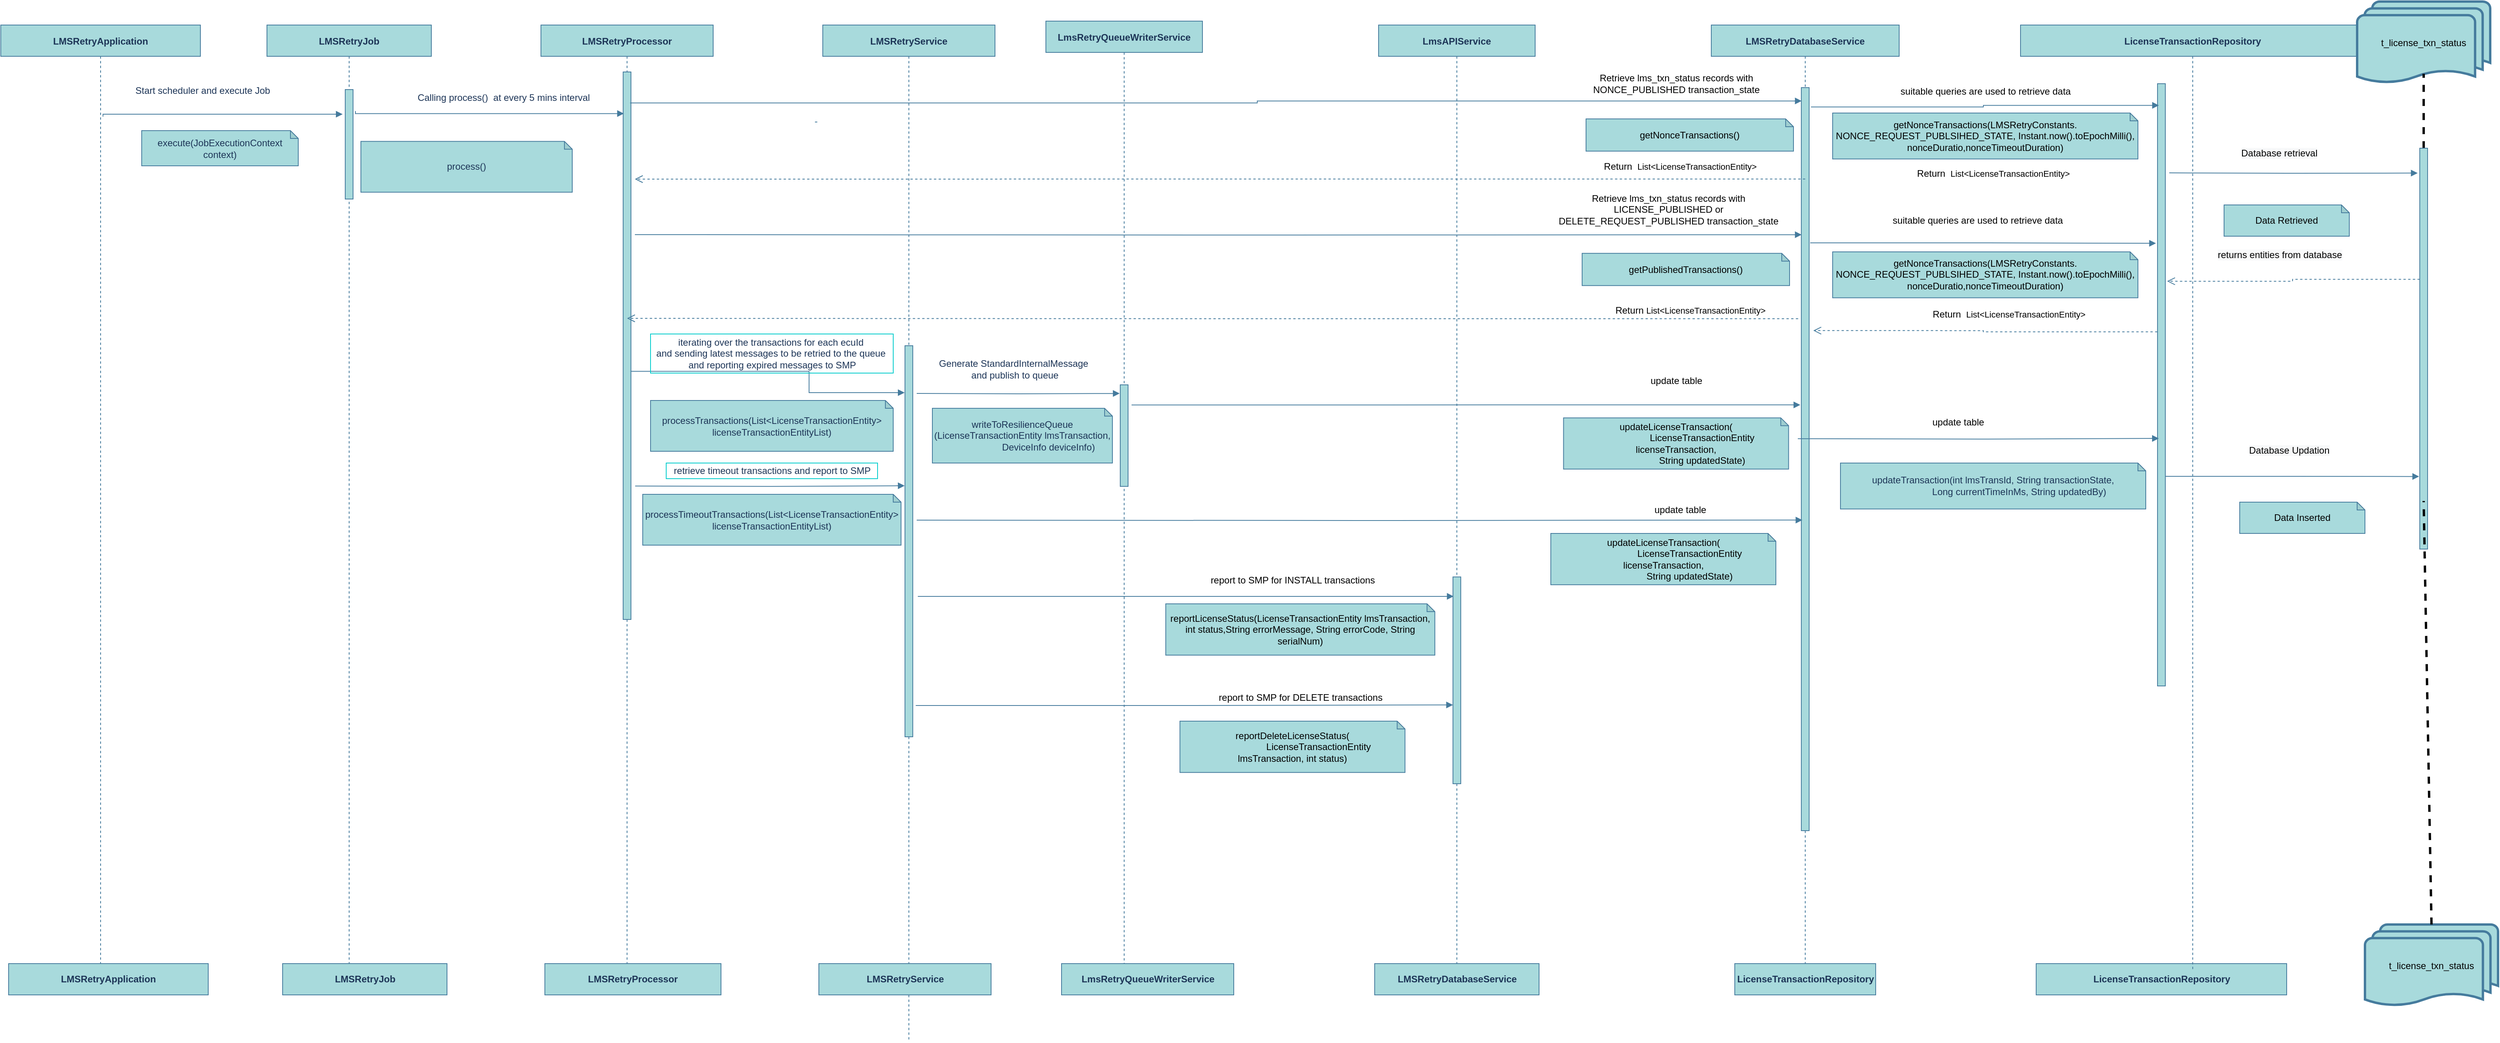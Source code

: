 <mxfile version="15.7.0" type="device"><diagram id="1M_vPokju5uMpe1U2zF1" name="Page-1"><mxGraphModel dx="2153" dy="632" grid="1" gridSize="10" guides="1" tooltips="1" connect="1" arrows="1" fold="1" page="1" pageScale="1" pageWidth="850" pageHeight="1100" math="0" shadow="0"><root><mxCell id="0"/><mxCell id="1" parent="0"/><mxCell id="WhY1U7__PNzyldKBNSao-1" value="LMSRetryProcessor" style="shape=umlLifeline;perimeter=lifelinePerimeter;container=1;collapsible=0;recursiveResize=0;shadow=0;strokeWidth=1;fontStyle=1;fillColor=#A8DADC;strokeColor=#457B9D;fontColor=#1D3557;" parent="1" vertex="1"><mxGeometry x="70" y="80" width="220" height="1200" as="geometry"/></mxCell><mxCell id="WhY1U7__PNzyldKBNSao-2" value="" style="points=[];perimeter=orthogonalPerimeter;shadow=0;strokeWidth=1;fillColor=#A8DADC;strokeColor=#457B9D;fontColor=#1D3557;" parent="WhY1U7__PNzyldKBNSao-1" vertex="1"><mxGeometry x="105" y="60" width="10" height="700" as="geometry"/></mxCell><mxCell id="WhY1U7__PNzyldKBNSao-3" value="LMSRetryDatabaseService" style="shape=umlLifeline;perimeter=lifelinePerimeter;container=1;collapsible=0;recursiveResize=0;shadow=0;strokeWidth=1;fontStyle=1;fillColor=#A8DADC;strokeColor=#457B9D;fontColor=#1D3557;" parent="1" vertex="1"><mxGeometry x="1565" y="80" width="240" height="1200" as="geometry"/></mxCell><mxCell id="WhY1U7__PNzyldKBNSao-4" value="" style="html=1;points=[];perimeter=orthogonalPerimeter;fillColor=#A8DADC;strokeColor=#457B9D;fontColor=#1D3557;" parent="WhY1U7__PNzyldKBNSao-3" vertex="1"><mxGeometry x="115" y="80" width="10" height="950" as="geometry"/></mxCell><mxCell id="WhY1U7__PNzyldKBNSao-29" value="&lt;div style=&quot;text-indent: 0px ; box-sizing: border-box&quot;&gt;&lt;div style=&quot;box-sizing: border-box&quot;&gt;&lt;div&gt;&lt;font color=&quot;#000000&quot;&gt;getNonceTransactions()&lt;/font&gt;&lt;br&gt;&lt;/div&gt;&lt;/div&gt;&lt;/div&gt;" style="shape=note;whiteSpace=wrap;html=1;backgroundOutline=1;darkOpacity=0.05;rotation=0;size=10;fillColor=#A8DADC;strokeColor=#457B9D;fontColor=#1D3557;" parent="WhY1U7__PNzyldKBNSao-3" vertex="1"><mxGeometry x="-160" y="120" width="265" height="41.25" as="geometry"/></mxCell><mxCell id="WhY1U7__PNzyldKBNSao-31" value="Retrieve lms_txn_status records with &lt;br&gt;NONCE_PUBLISHED transaction_state" style="text;html=1;align=center;verticalAlign=middle;resizable=0;points=[];autosize=1;strokeColor=none;" parent="WhY1U7__PNzyldKBNSao-3" vertex="1"><mxGeometry x="-160" y="60" width="230" height="30" as="geometry"/></mxCell><mxCell id="iVdw2GVM33lz1ex8oPSm-13" value="Return&amp;nbsp;&lt;span style=&quot;font-size: 11px&quot;&gt;List&amp;lt;LicenseTransactionEntity&amp;gt;&lt;/span&gt;" style="text;html=1;align=center;verticalAlign=middle;resizable=0;points=[];autosize=1;strokeColor=none;" vertex="1" parent="WhY1U7__PNzyldKBNSao-3"><mxGeometry x="-132.5" y="355" width="210" height="20" as="geometry"/></mxCell><mxCell id="WhY1U7__PNzyldKBNSao-57" value="&lt;div style=&quot;text-indent: 0px ; box-sizing: border-box&quot;&gt;&lt;div style=&quot;box-sizing: border-box&quot;&gt;&lt;div&gt;&lt;div&gt;&lt;font color=&quot;#000000&quot;&gt;updateLicenseTransaction(&lt;/font&gt;&lt;/div&gt;&lt;div&gt;&lt;font color=&quot;#000000&quot;&gt;&amp;nbsp; &amp;nbsp; &amp;nbsp; &amp;nbsp; &amp;nbsp; &amp;nbsp; &amp;nbsp; &amp;nbsp; &amp;nbsp; &amp;nbsp; LicenseTransactionEntity licenseTransaction,&lt;/font&gt;&lt;/div&gt;&lt;div&gt;&lt;font color=&quot;#000000&quot;&gt;&amp;nbsp; &amp;nbsp; &amp;nbsp; &amp;nbsp; &amp;nbsp; &amp;nbsp; &amp;nbsp; &amp;nbsp; &amp;nbsp; &amp;nbsp; String updatedState)&lt;/font&gt;&lt;/div&gt;&lt;/div&gt;&lt;/div&gt;&lt;/div&gt;" style="shape=note;whiteSpace=wrap;html=1;backgroundOutline=1;darkOpacity=0.05;rotation=0;size=10;fillColor=#A8DADC;strokeColor=#457B9D;fontColor=#1D3557;" parent="WhY1U7__PNzyldKBNSao-3" vertex="1"><mxGeometry x="-188.75" y="502.19" width="287.5" height="65.62" as="geometry"/></mxCell><mxCell id="WhY1U7__PNzyldKBNSao-5" value="LMSRetryService" style="shape=umlLifeline;perimeter=lifelinePerimeter;container=1;collapsible=0;recursiveResize=0;shadow=0;strokeWidth=1;fontStyle=1;size=40;fillColor=#A8DADC;strokeColor=#457B9D;fontColor=#1D3557;" parent="1" vertex="1"><mxGeometry x="430" y="80" width="220" height="1300" as="geometry"/></mxCell><mxCell id="WhY1U7__PNzyldKBNSao-6" value="" style="points=[];perimeter=orthogonalPerimeter;shadow=0;strokeWidth=1;fillColor=#A8DADC;strokeColor=#457B9D;fontColor=#1D3557;" parent="WhY1U7__PNzyldKBNSao-5" vertex="1"><mxGeometry x="105" y="410" width="10" height="500" as="geometry"/></mxCell><mxCell id="iVdw2GVM33lz1ex8oPSm-19" value="&lt;div style=&quot;box-sizing: border-box&quot;&gt;&lt;div style=&quot;box-sizing: border-box&quot;&gt;processTimeoutTransactions(&lt;span&gt;List&amp;lt;LicenseTransactionEntity&amp;gt; licenseTransactionEntityList)&lt;/span&gt;&lt;/div&gt;&lt;/div&gt;" style="shape=note;whiteSpace=wrap;html=1;backgroundOutline=1;darkOpacity=0.05;rotation=0;size=10;fillColor=#A8DADC;strokeColor=#457B9D;fontColor=#1D3557;" vertex="1" parent="WhY1U7__PNzyldKBNSao-5"><mxGeometry x="-230" y="600" width="330" height="65" as="geometry"/></mxCell><mxCell id="WhY1U7__PNzyldKBNSao-15" value="&lt;b&gt;LMSRetryService&lt;/b&gt;" style="html=1;rounded=0;sketch=0;fillColor=#A8DADC;strokeColor=#457B9D;fontColor=#1D3557;" parent="WhY1U7__PNzyldKBNSao-5" vertex="1"><mxGeometry x="-5" y="1200" width="220" height="40" as="geometry"/></mxCell><mxCell id="WhY1U7__PNzyldKBNSao-8" value="&lt;b&gt;LMSRetryJob&lt;/b&gt;" style="html=1;rounded=0;sketch=0;fillColor=#A8DADC;strokeColor=#457B9D;fontColor=#1D3557;" parent="1" vertex="1"><mxGeometry x="-260" y="1280" width="210" height="40" as="geometry"/></mxCell><mxCell id="WhY1U7__PNzyldKBNSao-9" value="LMSRetryApplication" style="shape=umlLifeline;perimeter=lifelinePerimeter;container=1;collapsible=0;recursiveResize=0;shadow=0;strokeWidth=1;fontStyle=1;fillColor=#A8DADC;strokeColor=#457B9D;fontColor=#1D3557;" parent="1" vertex="1"><mxGeometry x="-620" y="80" width="255" height="1220" as="geometry"/></mxCell><mxCell id="WhY1U7__PNzyldKBNSao-10" value="LMSRetryJob" style="shape=umlLifeline;perimeter=lifelinePerimeter;container=1;collapsible=0;recursiveResize=0;shadow=0;strokeWidth=1;fontStyle=1;fillColor=#A8DADC;strokeColor=#457B9D;fontColor=#1D3557;" parent="1" vertex="1"><mxGeometry x="-280" y="80" width="210" height="1200" as="geometry"/></mxCell><mxCell id="WhY1U7__PNzyldKBNSao-11" value="" style="points=[];perimeter=orthogonalPerimeter;shadow=0;strokeWidth=1;fillColor=#A8DADC;strokeColor=#457B9D;fontColor=#1D3557;" parent="WhY1U7__PNzyldKBNSao-10" vertex="1"><mxGeometry x="100" y="82.5" width="10" height="140" as="geometry"/></mxCell><mxCell id="WhY1U7__PNzyldKBNSao-13" value="&lt;b&gt;LMSRetryProcessor&lt;/b&gt;" style="rounded=0;whiteSpace=wrap;html=1;sketch=0;fillColor=#A8DADC;strokeColor=#457B9D;fontColor=#1D3557;" parent="1" vertex="1"><mxGeometry x="75" y="1280" width="225" height="40" as="geometry"/></mxCell><mxCell id="WhY1U7__PNzyldKBNSao-16" value="&lt;div style=&quot;box-sizing: border-box&quot;&gt;execute(JobExecutionContext context)&lt;br&gt;&lt;/div&gt;&lt;div style=&quot;text-transform: none ; text-indent: 0px ; letter-spacing: normal ; font-family: &amp;#34;segoe ui&amp;#34; , , &amp;#34;apple color emoji&amp;#34; , &amp;#34;segoe ui emoji&amp;#34; , sans-serif ; font-style: normal ; font-weight: 400 ; word-spacing: 0px ; box-sizing: border-box&quot;&gt;&lt;/div&gt;" style="shape=note;whiteSpace=wrap;html=1;backgroundOutline=1;darkOpacity=0.05;rotation=0;size=10;fillColor=#A8DADC;strokeColor=#457B9D;fontColor=#1D3557;" parent="1" vertex="1"><mxGeometry x="-440" y="215" width="200" height="45" as="geometry"/></mxCell><mxCell id="WhY1U7__PNzyldKBNSao-17" value="&lt;div style=&quot;box-sizing: border-box&quot;&gt;process()&lt;br&gt;&lt;/div&gt;&lt;div style=&quot;text-transform: none ; text-indent: 0px ; letter-spacing: normal ; font-family: &amp;#34;segoe ui&amp;#34; , , &amp;#34;apple color emoji&amp;#34; , &amp;#34;segoe ui emoji&amp;#34; , sans-serif ; font-style: normal ; font-weight: 400 ; word-spacing: 0px ; box-sizing: border-box&quot;&gt;&lt;/div&gt;" style="shape=note;whiteSpace=wrap;html=1;backgroundOutline=1;darkOpacity=0.05;rotation=0;size=10;fillColor=#A8DADC;strokeColor=#457B9D;fontColor=#1D3557;" parent="1" vertex="1"><mxGeometry x="-160" y="228.75" width="270" height="65" as="geometry"/></mxCell><mxCell id="WhY1U7__PNzyldKBNSao-18" value="&lt;div style=&quot;text-transform: none ; text-indent: 0px ; letter-spacing: normal ; font-style: normal ; word-spacing: 0px ; box-sizing: border-box&quot;&gt;&lt;br&gt;&lt;/div&gt;" style="text;html=1;align=center;verticalAlign=middle;resizable=0;points=[];autosize=1;strokeColor=none;fontColor=#1D3557;" parent="1" vertex="1"><mxGeometry x="15" y="205" width="20" height="20" as="geometry"/></mxCell><mxCell id="WhY1U7__PNzyldKBNSao-19" value="&lt;div style=&quot;text-transform: none ; text-indent: 0px ; letter-spacing: normal ; font-style: normal ; font-weight: 400 ; word-spacing: 0px ; box-sizing: border-box&quot;&gt;&lt;/div&gt;" style="text;html=1;align=center;verticalAlign=middle;resizable=0;points=[];autosize=1;strokeColor=none;fontColor=#1D3557;" parent="1" vertex="1"><mxGeometry x="75" y="205" width="20" height="10" as="geometry"/></mxCell><mxCell id="WhY1U7__PNzyldKBNSao-20" value="" style="html=1;verticalAlign=bottom;endArrow=block;rounded=0;edgeStyle=orthogonalEdgeStyle;strokeColor=#457B9D;fontColor=#1D3557;labelBackgroundColor=#F1FAEE;entryX=0.1;entryY=0.076;entryDx=0;entryDy=0;entryPerimeter=0;" parent="1" target="WhY1U7__PNzyldKBNSao-2" edge="1"><mxGeometry x="-1" y="-14" width="80" relative="1" as="geometry"><mxPoint x="-167" y="190" as="sourcePoint"/><mxPoint x="180" y="190" as="targetPoint"/><Array as="points"><mxPoint x="-167" y="193"/></Array><mxPoint x="-10" y="-4" as="offset"/></mxGeometry></mxCell><mxCell id="WhY1U7__PNzyldKBNSao-21" value="&lt;font style=&quot;font-size: 12px&quot;&gt;Calling process()&amp;nbsp; at every 5 mins interval&lt;/font&gt;" style="edgeLabel;html=1;align=center;verticalAlign=middle;resizable=0;points=[];fontColor=#1D3557;labelBackgroundColor=none;" parent="WhY1U7__PNzyldKBNSao-20" vertex="1" connectable="0"><mxGeometry x="0.269" y="3" relative="1" as="geometry"><mxPoint x="-28" y="-17" as="offset"/></mxGeometry></mxCell><mxCell id="WhY1U7__PNzyldKBNSao-24" value="&lt;div style=&quot;text-align: center&quot;&gt;&lt;font color=&quot;#1d3557&quot; face=&quot;helvetica&quot; style=&quot;font-size: 12px&quot;&gt;Start scheduler and execute Job&lt;/font&gt;&lt;/div&gt;" style="text;whiteSpace=wrap;html=1;" parent="1" vertex="1"><mxGeometry x="-450" y="150" width="190" height="30" as="geometry"/></mxCell><mxCell id="WhY1U7__PNzyldKBNSao-28" value="" style="html=1;verticalAlign=bottom;endArrow=none;rounded=0;edgeStyle=orthogonalEdgeStyle;strokeColor=#457B9D;fontColor=#1D3557;labelBackgroundColor=#F1FAEE;" parent="1" edge="1"><mxGeometry x="0.306" y="25" width="80" relative="1" as="geometry"><mxPoint x="423" y="204" as="sourcePoint"/><mxPoint x="420" y="204" as="targetPoint"/><Array as="points"/><mxPoint as="offset"/></mxGeometry></mxCell><mxCell id="WhY1U7__PNzyldKBNSao-30" value="" style="html=1;verticalAlign=bottom;endArrow=open;dashed=1;endSize=8;rounded=0;edgeStyle=orthogonalEdgeStyle;strokeColor=#457B9D;fontColor=#1D3557;labelBackgroundColor=#F1FAEE;exitX=0.5;exitY=0.123;exitDx=0;exitDy=0;exitPerimeter=0;" parent="1" edge="1" source="WhY1U7__PNzyldKBNSao-4"><mxGeometry x="0.058" relative="1" as="geometry"><mxPoint x="1212" y="273" as="sourcePoint"/><mxPoint x="190" y="277" as="targetPoint"/><Array as="points"/><mxPoint as="offset"/></mxGeometry></mxCell><mxCell id="WhY1U7__PNzyldKBNSao-32" value="&lt;span style=&quot;font-weight: 700&quot;&gt;LmsRetryQueueWriterService&lt;/span&gt;" style="html=1;rounded=0;sketch=0;fillColor=#A8DADC;strokeColor=#457B9D;fontColor=#1D3557;" parent="1" vertex="1"><mxGeometry x="735" y="1280" width="220" height="40" as="geometry"/></mxCell><mxCell id="WhY1U7__PNzyldKBNSao-33" value="&lt;div style=&quot;text-transform: none ; text-indent: 0px ; letter-spacing: normal ; font-style: normal ; font-weight: 400 ; word-spacing: 0px ; box-sizing: border-box ; font-size: 11px&quot;&gt;&lt;div style=&quot;box-sizing: border-box&quot;&gt;&lt;br&gt;&lt;/div&gt;&lt;/div&gt;" style="text;html=1;align=center;verticalAlign=middle;resizable=0;points=[];autosize=1;strokeColor=none;fontColor=#1D3557;" parent="1" vertex="1"><mxGeometry x="715" y="1125" width="20" height="20" as="geometry"/></mxCell><mxCell id="WhY1U7__PNzyldKBNSao-34" value="&lt;span style=&quot;font-weight: 700&quot;&gt;LMSRetryDatabaseService&lt;/span&gt;" style="html=1;rounded=0;sketch=0;fillColor=#A8DADC;strokeColor=#457B9D;fontColor=#1D3557;" parent="1" vertex="1"><mxGeometry x="1135" y="1280" width="210" height="40" as="geometry"/></mxCell><mxCell id="WhY1U7__PNzyldKBNSao-35" value="&lt;b&gt;LicenseTransactionRepository&lt;/b&gt;" style="html=1;rounded=0;sketch=0;fillColor=#A8DADC;strokeColor=#457B9D;fontColor=#1D3557;" parent="1" vertex="1"><mxGeometry x="1980" y="1280" width="320" height="40" as="geometry"/></mxCell><mxCell id="WhY1U7__PNzyldKBNSao-40" value="suitable queries are used to retrieve data" style="text;html=1;align=center;verticalAlign=middle;resizable=0;points=[];autosize=1;strokeColor=none;" parent="1" vertex="1"><mxGeometry x="1800" y="155" width="230" height="20" as="geometry"/></mxCell><mxCell id="WhY1U7__PNzyldKBNSao-45" value="LicenseTransactionRepository" style="shape=umlLifeline;perimeter=lifelinePerimeter;container=1;collapsible=0;recursiveResize=0;shadow=0;strokeWidth=1;fontStyle=1;fillColor=#A8DADC;strokeColor=#457B9D;fontColor=#1D3557;" parent="1" vertex="1"><mxGeometry x="1960" y="80" width="440" height="1210" as="geometry"/></mxCell><mxCell id="WhY1U7__PNzyldKBNSao-46" value="" style="html=1;points=[];perimeter=orthogonalPerimeter;fillColor=#A8DADC;strokeColor=#457B9D;fontColor=#1D3557;" parent="WhY1U7__PNzyldKBNSao-45" vertex="1"><mxGeometry x="175" y="75" width="10" height="770" as="geometry"/></mxCell><mxCell id="iVdw2GVM33lz1ex8oPSm-52" value="&lt;div style=&quot;text-indent: 0px ; box-sizing: border-box&quot;&gt;&lt;div style=&quot;box-sizing: border-box&quot;&gt;&lt;div&gt;&lt;font color=&quot;#000000&quot;&gt;getNonceTransactions(&lt;/font&gt;&lt;span style=&quot;color: rgb(0 , 0 , 0)&quot;&gt;LMSRetryConstants.&lt;/span&gt;&lt;/div&gt;&lt;div&gt;&lt;span style=&quot;color: rgb(0 , 0 , 0)&quot;&gt;NONCE_REQUEST_PUBLSIHED_STATE,&lt;/span&gt;&lt;span style=&quot;color: rgb(0 , 0 , 0)&quot;&gt;&amp;nbsp;Instant.now().toEpochMilli(),&lt;/span&gt;&lt;/div&gt;&lt;div&gt;&lt;span style=&quot;color: rgb(0 , 0 , 0)&quot;&gt;nonceDuratio,&lt;/span&gt;&lt;span style=&quot;color: rgb(0 , 0 , 0)&quot;&gt;nonceTimeoutDuration)&lt;/span&gt;&lt;/div&gt;&lt;/div&gt;&lt;/div&gt;" style="shape=note;whiteSpace=wrap;html=1;backgroundOutline=1;darkOpacity=0.05;rotation=0;size=10;fillColor=#A8DADC;strokeColor=#457B9D;fontColor=#1D3557;" vertex="1" parent="WhY1U7__PNzyldKBNSao-45"><mxGeometry x="-240" y="290" width="390" height="58.75" as="geometry"/></mxCell><mxCell id="iVdw2GVM33lz1ex8oPSm-60" value="" style="html=1;verticalAlign=bottom;endArrow=block;rounded=0;edgeStyle=orthogonalEdgeStyle;strokeColor=#457B9D;fontColor=#1D3557;labelBackgroundColor=#F1FAEE;startArrow=none;entryX=0.167;entryY=0.589;entryDx=0;entryDy=0;entryPerimeter=0;exitX=1.233;exitY=0.026;exitDx=0;exitDy=0;exitPerimeter=0;" edge="1" parent="WhY1U7__PNzyldKBNSao-45" target="WhY1U7__PNzyldKBNSao-46"><mxGeometry x="0.306" y="25" width="80" relative="1" as="geometry"><mxPoint x="-284.47" y="528.91" as="sourcePoint"/><mxPoint x="164.87" y="525" as="targetPoint"/><Array as="points"/><mxPoint as="offset"/></mxGeometry></mxCell><mxCell id="WhY1U7__PNzyldKBNSao-81" value="&lt;span style=&quot;color: rgb(0 , 0 , 0) ; font-family: &amp;#34;helvetica&amp;#34; ; font-size: 12px ; font-style: normal ; font-weight: 400 ; letter-spacing: normal ; text-align: center ; text-indent: 0px ; text-transform: none ; word-spacing: 0px ; background-color: rgb(248 , 249 , 250) ; display: inline ; float: none&quot;&gt;Database Updation&lt;/span&gt;" style="text;whiteSpace=wrap;html=1;" parent="WhY1U7__PNzyldKBNSao-45" vertex="1"><mxGeometry x="290" y="530" width="120" height="30" as="geometry"/></mxCell><mxCell id="iVdw2GVM33lz1ex8oPSm-43" value="&lt;span style=&quot;color: rgb(0, 0, 0); font-family: helvetica; font-size: 12px; font-style: normal; font-weight: 400; letter-spacing: normal; text-align: center; text-indent: 0px; text-transform: none; word-spacing: 0px; background-color: rgb(248, 249, 250); display: inline; float: none;&quot;&gt;returns entities from database&lt;/span&gt;" style="text;whiteSpace=wrap;html=1;" vertex="1" parent="WhY1U7__PNzyldKBNSao-45"><mxGeometry x="250" y="280" width="180" height="30" as="geometry"/></mxCell><mxCell id="WhY1U7__PNzyldKBNSao-72" value="&lt;div style=&quot;text-indent: 0px ; box-sizing: border-box&quot;&gt;&lt;div style=&quot;box-sizing: border-box&quot;&gt;&lt;div style=&quot;color: rgb(0 , 0 , 0)&quot;&gt;Data Retrieved&lt;/div&gt;&lt;/div&gt;&lt;/div&gt;" style="shape=note;whiteSpace=wrap;html=1;backgroundOutline=1;darkOpacity=0.05;rotation=0;size=10;fillColor=#A8DADC;strokeColor=#457B9D;fontColor=#1D3557;" parent="WhY1U7__PNzyldKBNSao-45" vertex="1"><mxGeometry x="260" y="230" width="160" height="40" as="geometry"/></mxCell><mxCell id="WhY1U7__PNzyldKBNSao-79" value="&lt;span style=&quot;color: rgb(0, 0, 0); font-family: helvetica; font-size: 12px; font-style: normal; font-weight: 400; letter-spacing: normal; text-align: center; text-indent: 0px; text-transform: none; word-spacing: 0px; background-color: rgb(248, 249, 250); display: inline; float: none;&quot;&gt;Database retrieval&lt;/span&gt;" style="text;whiteSpace=wrap;html=1;" parent="WhY1U7__PNzyldKBNSao-45" vertex="1"><mxGeometry x="280" y="150" width="120" height="30" as="geometry"/></mxCell><mxCell id="WhY1U7__PNzyldKBNSao-73" value="&lt;div style=&quot;text-indent: 0px ; box-sizing: border-box&quot;&gt;&lt;div style=&quot;box-sizing: border-box&quot;&gt;&lt;div style=&quot;color: rgb(0 , 0 , 0)&quot;&gt;Data Inserted&lt;/div&gt;&lt;/div&gt;&lt;/div&gt;" style="shape=note;whiteSpace=wrap;html=1;backgroundOutline=1;darkOpacity=0.05;rotation=0;size=10;fillColor=#A8DADC;strokeColor=#457B9D;fontColor=#1D3557;" parent="WhY1U7__PNzyldKBNSao-45" vertex="1"><mxGeometry x="280" y="610" width="160" height="40" as="geometry"/></mxCell><mxCell id="WhY1U7__PNzyldKBNSao-50" value="" style="html=1;verticalAlign=bottom;endArrow=block;rounded=0;edgeStyle=orthogonalEdgeStyle;strokeColor=#457B9D;fontColor=#1D3557;labelBackgroundColor=#F1FAEE;startArrow=none;entryX=0.044;entryY=0.018;entryDx=0;entryDy=0;entryPerimeter=0;exitX=0.518;exitY=0.083;exitDx=0;exitDy=0;exitPerimeter=0;" parent="1" source="WhY1U7__PNzyldKBNSao-1" target="WhY1U7__PNzyldKBNSao-4" edge="1"><mxGeometry x="0.306" y="25" width="80" relative="1" as="geometry"><mxPoint x="190" y="170" as="sourcePoint"/><mxPoint x="1120" y="214" as="targetPoint"/><Array as="points"/><mxPoint as="offset"/></mxGeometry></mxCell><mxCell id="WhY1U7__PNzyldKBNSao-52" value="&lt;div style=&quot;text-indent: 0px ; box-sizing: border-box&quot;&gt;&lt;div style=&quot;box-sizing: border-box&quot;&gt;&lt;div&gt;&lt;font color=&quot;#000000&quot;&gt;getNonceTransactions(&lt;/font&gt;&lt;span style=&quot;color: rgb(0 , 0 , 0)&quot;&gt;LMSRetryConstants.&lt;/span&gt;&lt;/div&gt;&lt;div&gt;&lt;span style=&quot;color: rgb(0 , 0 , 0)&quot;&gt;NONCE_REQUEST_PUBLSIHED_STATE,&lt;/span&gt;&lt;span style=&quot;color: rgb(0 , 0 , 0)&quot;&gt;&amp;nbsp;Instant.now().toEpochMilli(),&lt;/span&gt;&lt;/div&gt;&lt;div&gt;&lt;span style=&quot;color: rgb(0 , 0 , 0)&quot;&gt;nonceDuratio,&lt;/span&gt;&lt;span style=&quot;color: rgb(0 , 0 , 0)&quot;&gt;nonceTimeoutDuration)&lt;/span&gt;&lt;/div&gt;&lt;/div&gt;&lt;/div&gt;" style="shape=note;whiteSpace=wrap;html=1;backgroundOutline=1;darkOpacity=0.05;rotation=0;size=10;fillColor=#A8DADC;strokeColor=#457B9D;fontColor=#1D3557;" parent="1" vertex="1"><mxGeometry x="1720" y="192.5" width="390" height="58.75" as="geometry"/></mxCell><mxCell id="WhY1U7__PNzyldKBNSao-53" value="Return&amp;nbsp;&amp;nbsp;&lt;span style=&quot;font-size: 11px&quot;&gt;List&amp;lt;&lt;/span&gt;&lt;span style=&quot;font-size: 11px&quot;&gt;LicenseTransactionEntity&lt;/span&gt;&lt;span style=&quot;font-size: 11px&quot;&gt;&amp;gt;&lt;/span&gt;" style="text;html=1;align=center;verticalAlign=middle;resizable=0;points=[];autosize=1;strokeColor=none;" parent="1" vertex="1"><mxGeometry x="1420" y="251.25" width="210" height="20" as="geometry"/></mxCell><mxCell id="WhY1U7__PNzyldKBNSao-56" value="" style="html=1;verticalAlign=bottom;endArrow=block;rounded=0;edgeStyle=orthogonalEdgeStyle;strokeColor=#457B9D;fontColor=#1D3557;labelBackgroundColor=#F1FAEE;startArrow=none;exitX=1.443;exitY=0.198;exitDx=0;exitDy=0;exitPerimeter=0;entryX=-0.133;entryY=0.427;entryDx=0;entryDy=0;entryPerimeter=0;" parent="1" source="WhY1U7__PNzyldKBNSao-26" target="WhY1U7__PNzyldKBNSao-4" edge="1"><mxGeometry x="0.306" y="25" width="80" relative="1" as="geometry"><mxPoint x="875" y="353.41" as="sourcePoint"/><mxPoint x="1210" y="450" as="targetPoint"/><Array as="points"/><mxPoint as="offset"/></mxGeometry></mxCell><mxCell id="WhY1U7__PNzyldKBNSao-66" value="t_license_txn_status" style="strokeWidth=3;html=1;shape=mxgraph.flowchart.multi-document;whiteSpace=wrap;fillColor=#A8DADC;strokeColor=#457B9D;" parent="1" vertex="1"><mxGeometry x="2390" y="50" width="170" height="105" as="geometry"/></mxCell><mxCell id="WhY1U7__PNzyldKBNSao-68" value="" style="endArrow=none;dashed=1;html=1;strokeWidth=3;entryX=0.5;entryY=0.88;entryDx=0;entryDy=0;entryPerimeter=0;exitX=0.5;exitY=0;exitDx=0;exitDy=0;exitPerimeter=0;startArrow=none;" parent="1" source="WhY1U7__PNzyldKBNSao-74" target="WhY1U7__PNzyldKBNSao-66" edge="1"><mxGeometry width="50" height="50" relative="1" as="geometry"><mxPoint x="2187.5" y="707.6" as="sourcePoint"/><mxPoint x="2182.5" y="150.0" as="targetPoint"/></mxGeometry></mxCell><mxCell id="WhY1U7__PNzyldKBNSao-71" value="t_license_txn_status" style="strokeWidth=3;html=1;shape=mxgraph.flowchart.multi-document;whiteSpace=wrap;fillColor=#A8DADC;strokeColor=#457B9D;" parent="1" vertex="1"><mxGeometry x="2400" y="1230" width="170" height="105" as="geometry"/></mxCell><mxCell id="WhY1U7__PNzyldKBNSao-74" value="" style="html=1;points=[];perimeter=orthogonalPerimeter;fillColor=#A8DADC;strokeColor=#457B9D;fontColor=#1D3557;" parent="1" vertex="1"><mxGeometry x="2470" y="237.5" width="10" height="512.5" as="geometry"/></mxCell><mxCell id="WhY1U7__PNzyldKBNSao-75" value="" style="endArrow=none;dashed=1;html=1;strokeWidth=3;entryX=0.5;entryY=0.88;entryDx=0;entryDy=0;entryPerimeter=0;exitX=0.5;exitY=0;exitDx=0;exitDy=0;exitPerimeter=0;" parent="1" source="WhY1U7__PNzyldKBNSao-71" target="WhY1U7__PNzyldKBNSao-74" edge="1"><mxGeometry width="50" height="50" relative="1" as="geometry"><mxPoint x="2215" y="1167.5" as="sourcePoint"/><mxPoint x="2195" y="122.4" as="targetPoint"/></mxGeometry></mxCell><mxCell id="WhY1U7__PNzyldKBNSao-76" value="" style="html=1;verticalAlign=bottom;endArrow=block;rounded=0;edgeStyle=orthogonalEdgeStyle;strokeColor=#457B9D;fontColor=#1D3557;labelBackgroundColor=#F1FAEE;startArrow=none;entryX=-0.271;entryY=0.062;entryDx=0;entryDy=0;entryPerimeter=0;" parent="1" target="WhY1U7__PNzyldKBNSao-74" edge="1"><mxGeometry x="0.306" y="25" width="80" relative="1" as="geometry"><mxPoint x="2150" y="269" as="sourcePoint"/><mxPoint x="1880" y="380" as="targetPoint"/><Array as="points"/><mxPoint as="offset"/></mxGeometry></mxCell><mxCell id="WhY1U7__PNzyldKBNSao-12" value="&lt;b&gt;LMSRetryApplication&lt;/b&gt;" style="rounded=0;whiteSpace=wrap;html=1;fillColor=#A8DADC;strokeColor=#457B9D;fontColor=#1D3557;" parent="1" vertex="1"><mxGeometry x="-610" y="1280" width="255" height="40" as="geometry"/></mxCell><mxCell id="WhY1U7__PNzyldKBNSao-86" value="" style="html=1;verticalAlign=bottom;endArrow=block;rounded=0;edgeStyle=orthogonalEdgeStyle;strokeColor=#457B9D;fontColor=#1D3557;labelBackgroundColor=#F1FAEE;entryX=-0.333;entryY=0.225;entryDx=0;entryDy=0;entryPerimeter=0;exitX=0.512;exitY=0.096;exitDx=0;exitDy=0;exitPerimeter=0;" parent="1" source="WhY1U7__PNzyldKBNSao-9" target="WhY1U7__PNzyldKBNSao-11" edge="1"><mxGeometry x="-1" y="-14" width="80" relative="1" as="geometry"><mxPoint x="-470" y="194" as="sourcePoint"/><mxPoint x="-200.5" y="190.0" as="targetPoint"/><Array as="points"><mxPoint x="-489" y="194"/></Array><mxPoint x="-10" y="-4" as="offset"/></mxGeometry></mxCell><mxCell id="WhY1U7__PNzyldKBNSao-89" value="" style="html=1;verticalAlign=bottom;endArrow=block;rounded=0;edgeStyle=orthogonalEdgeStyle;strokeColor=#457B9D;fontColor=#1D3557;labelBackgroundColor=#F1FAEE;exitX=0.52;exitY=0.369;exitDx=0;exitDy=0;exitPerimeter=0;entryX=-0.044;entryY=0.12;entryDx=0;entryDy=0;entryPerimeter=0;" parent="1" edge="1" target="WhY1U7__PNzyldKBNSao-6" source="WhY1U7__PNzyldKBNSao-1"><mxGeometry x="-1" y="-14" width="80" relative="1" as="geometry"><mxPoint x="180" y="547" as="sourcePoint"/><mxPoint x="530" y="547" as="targetPoint"/><Array as="points"/><mxPoint x="-10" y="-4" as="offset"/></mxGeometry></mxCell><mxCell id="iVdw2GVM33lz1ex8oPSm-2" value="" style="html=1;verticalAlign=bottom;endArrow=block;rounded=0;edgeStyle=orthogonalEdgeStyle;strokeColor=#457B9D;fontColor=#1D3557;labelBackgroundColor=#F1FAEE;startArrow=none;entryX=0.181;entryY=0.036;entryDx=0;entryDy=0;entryPerimeter=0;exitX=1.233;exitY=0.026;exitDx=0;exitDy=0;exitPerimeter=0;" edge="1" parent="1" source="WhY1U7__PNzyldKBNSao-4" target="WhY1U7__PNzyldKBNSao-46"><mxGeometry x="0.306" y="25" width="80" relative="1" as="geometry"><mxPoint x="1680" y="200" as="sourcePoint"/><mxPoint x="1760" y="205" as="targetPoint"/><Array as="points"/><mxPoint as="offset"/></mxGeometry></mxCell><mxCell id="WhY1U7__PNzyldKBNSao-14" value="&lt;div style=&quot;box-sizing: border-box&quot;&gt;&lt;div style=&quot;box-sizing: border-box&quot;&gt;processTransactions(&lt;span&gt;List&amp;lt;LicenseTransactionEntity&amp;gt; licenseTransactionEntityList)&lt;/span&gt;&lt;/div&gt;&lt;/div&gt;" style="shape=note;whiteSpace=wrap;html=1;backgroundOutline=1;darkOpacity=0.05;rotation=0;size=10;fillColor=#A8DADC;strokeColor=#457B9D;fontColor=#1D3557;" parent="1" vertex="1"><mxGeometry x="210" y="560" width="310" height="65" as="geometry"/></mxCell><mxCell id="iVdw2GVM33lz1ex8oPSm-9" value="" style="html=1;verticalAlign=bottom;endArrow=block;rounded=0;edgeStyle=orthogonalEdgeStyle;strokeColor=#457B9D;fontColor=#1D3557;labelBackgroundColor=#F1FAEE;startArrow=none;entryX=0.044;entryY=0.198;entryDx=0;entryDy=0;entryPerimeter=0;" edge="1" parent="1" target="WhY1U7__PNzyldKBNSao-4"><mxGeometry x="0.306" y="25" width="80" relative="1" as="geometry"><mxPoint x="190" y="348" as="sourcePoint"/><mxPoint x="1222.31" y="201.55" as="targetPoint"/><Array as="points"/><mxPoint as="offset"/></mxGeometry></mxCell><mxCell id="WhY1U7__PNzyldKBNSao-65" value="LmsRetryQueueWriterService" style="shape=umlLifeline;perimeter=lifelinePerimeter;container=1;collapsible=0;recursiveResize=0;shadow=0;strokeWidth=1;fontStyle=1;fillColor=#A8DADC;strokeColor=#457B9D;fontColor=#1D3557;" parent="1" vertex="1"><mxGeometry x="715" y="75" width="200" height="1205" as="geometry"/></mxCell><mxCell id="WhY1U7__PNzyldKBNSao-26" value="" style="html=1;points=[];perimeter=orthogonalPerimeter;fillColor=#A8DADC;strokeColor=#457B9D;fontColor=#1D3557;" parent="WhY1U7__PNzyldKBNSao-65" vertex="1"><mxGeometry x="95" y="465" width="10" height="129.88" as="geometry"/></mxCell><mxCell id="iVdw2GVM33lz1ex8oPSm-11" value="&lt;div style=&quot;text-indent: 0px ; box-sizing: border-box&quot;&gt;&lt;div style=&quot;box-sizing: border-box&quot;&gt;&lt;div&gt;&lt;font color=&quot;#000000&quot;&gt;getPublishedTransactions()&lt;/font&gt;&lt;br&gt;&lt;/div&gt;&lt;/div&gt;&lt;/div&gt;" style="shape=note;whiteSpace=wrap;html=1;backgroundOutline=1;darkOpacity=0.05;rotation=0;size=10;fillColor=#A8DADC;strokeColor=#457B9D;fontColor=#1D3557;" vertex="1" parent="1"><mxGeometry x="1400" y="371.88" width="265" height="41.25" as="geometry"/></mxCell><mxCell id="iVdw2GVM33lz1ex8oPSm-10" value="Retrieve lms_txn_status records with &lt;br&gt;LICENSE_PUBLISHED or &lt;br&gt;DELETE_REQUEST_PUBLISHED transaction_state" style="text;html=1;align=center;verticalAlign=middle;resizable=0;points=[];autosize=1;strokeColor=none;" vertex="1" parent="1"><mxGeometry x="1360" y="291.25" width="300" height="50" as="geometry"/></mxCell><mxCell id="iVdw2GVM33lz1ex8oPSm-12" value="" style="html=1;verticalAlign=bottom;endArrow=open;dashed=1;endSize=8;rounded=0;edgeStyle=orthogonalEdgeStyle;strokeColor=#457B9D;fontColor=#1D3557;labelBackgroundColor=#F1FAEE;entryX=0.5;entryY=0.45;entryDx=0;entryDy=0;entryPerimeter=0;exitX=-0.4;exitY=0.311;exitDx=0;exitDy=0;exitPerimeter=0;" edge="1" parent="1" source="WhY1U7__PNzyldKBNSao-4" target="WhY1U7__PNzyldKBNSao-2"><mxGeometry x="0.058" relative="1" as="geometry"><mxPoint x="1190" y="405.8" as="sourcePoint"/><mxPoint x="165.33" y="405.0" as="targetPoint"/><Array as="points"/><mxPoint as="offset"/></mxGeometry></mxCell><mxCell id="WhY1U7__PNzyldKBNSao-55" value="update table" style="text;html=1;align=center;verticalAlign=middle;resizable=0;points=[];autosize=1;strokeColor=none;" parent="1" vertex="1"><mxGeometry x="1480" y="525" width="80" height="20" as="geometry"/></mxCell><mxCell id="WhY1U7__PNzyldKBNSao-7" value="&lt;div style=&quot;text-transform: none ; text-indent: 0px ; letter-spacing: normal ; font-style: normal ; font-weight: 400 ; word-spacing: 0px ; box-sizing: border-box ; font-size: 11px&quot;&gt;&lt;div style=&quot;color: rgb(29 , 53 , 87) ; font-size: 12px ; box-sizing: border-box&quot;&gt;&lt;div style=&quot;box-sizing: border-box&quot;&gt;iterating over the transactions for each ecuId&lt;span&gt;&amp;nbsp;&lt;/span&gt;&lt;/div&gt;&lt;div style=&quot;box-sizing: border-box&quot;&gt;&lt;span&gt;and sending latest messages to be retried to the queue&amp;nbsp;&lt;/span&gt;&lt;/div&gt;&lt;div style=&quot;box-sizing: border-box&quot;&gt;&lt;span&gt;and reporting&amp;nbsp;&lt;/span&gt;&lt;span&gt;expired messages to SMP&lt;/span&gt;&lt;/div&gt;&lt;/div&gt;&lt;/div&gt;" style="text;html=1;align=center;verticalAlign=middle;resizable=0;points=[];autosize=1;strokeColor=#00CCCC;" parent="1" vertex="1"><mxGeometry x="210" y="475" width="310" height="50" as="geometry"/></mxCell><mxCell id="iVdw2GVM33lz1ex8oPSm-17" value="&lt;div style=&quot;text-transform: none ; text-indent: 0px ; letter-spacing: normal ; font-style: normal ; font-weight: 400 ; word-spacing: 0px ; box-sizing: border-box ; font-size: 11px&quot;&gt;&lt;div style=&quot;color: rgb(29 , 53 , 87) ; font-size: 12px ; box-sizing: border-box&quot;&gt;&lt;div style=&quot;box-sizing: border-box&quot;&gt;retrieve timeout transactions and report to SMP&lt;/div&gt;&lt;/div&gt;&lt;/div&gt;" style="text;html=1;align=center;verticalAlign=middle;resizable=0;points=[];autosize=1;strokeColor=#00CCCC;" vertex="1" parent="1"><mxGeometry x="230" y="640" width="270" height="20" as="geometry"/></mxCell><mxCell id="iVdw2GVM33lz1ex8oPSm-18" value="" style="html=1;verticalAlign=bottom;endArrow=block;rounded=0;edgeStyle=orthogonalEdgeStyle;strokeColor=#457B9D;fontColor=#1D3557;labelBackgroundColor=#F1FAEE;exitX=1.167;exitY=0.738;exitDx=0;exitDy=0;exitPerimeter=0;entryX=-0.044;entryY=0.358;entryDx=0;entryDy=0;entryPerimeter=0;" edge="1" parent="1" target="WhY1U7__PNzyldKBNSao-6"><mxGeometry x="-1" y="-14" width="80" relative="1" as="geometry"><mxPoint x="190.33" y="669.36" as="sourcePoint"/><mxPoint x="539.66" y="670" as="targetPoint"/><Array as="points"/><mxPoint x="-10" y="-4" as="offset"/></mxGeometry></mxCell><mxCell id="iVdw2GVM33lz1ex8oPSm-20" value="" style="html=1;verticalAlign=bottom;endArrow=block;rounded=0;edgeStyle=orthogonalEdgeStyle;strokeColor=#457B9D;fontColor=#1D3557;labelBackgroundColor=#F1FAEE;entryX=-0.078;entryY=0.085;entryDx=0;entryDy=0;entryPerimeter=0;" edge="1" parent="1" target="WhY1U7__PNzyldKBNSao-26"><mxGeometry x="-1" y="-14" width="80" relative="1" as="geometry"><mxPoint x="550" y="551" as="sourcePoint"/><mxPoint x="903.89" y="530" as="targetPoint"/><Array as="points"/><mxPoint x="-10" y="-4" as="offset"/></mxGeometry></mxCell><mxCell id="WhY1U7__PNzyldKBNSao-25" value="&lt;div style=&quot;text-indent: 0px ; box-sizing: border-box&quot;&gt;&lt;div style=&quot;box-sizing: border-box&quot;&gt;&lt;div style=&quot;box-sizing: border-box&quot;&gt;&lt;div style=&quot;box-sizing: border-box&quot;&gt;&lt;div style=&quot;box-sizing: border-box&quot;&gt;writeToResilienceQueue&lt;/div&gt;&lt;div style=&quot;box-sizing: border-box&quot;&gt;(LicenseTransactionEntity lmsTransaction,&lt;/div&gt;&lt;div style=&quot;box-sizing: border-box&quot;&gt;&amp;nbsp; &amp;nbsp; &amp;nbsp; &amp;nbsp; &amp;nbsp; &amp;nbsp; &amp;nbsp; &amp;nbsp; &amp;nbsp; &amp;nbsp; DeviceInfo deviceInfo)&lt;/div&gt;&lt;/div&gt;&lt;/div&gt;&lt;/div&gt;&lt;/div&gt;" style="shape=note;whiteSpace=wrap;html=1;backgroundOutline=1;darkOpacity=0.05;rotation=0;size=10;fillColor=#A8DADC;strokeColor=#457B9D;fontColor=#1D3557;" parent="1" vertex="1"><mxGeometry x="570" y="570" width="230" height="70" as="geometry"/></mxCell><mxCell id="WhY1U7__PNzyldKBNSao-27" value="&lt;div style=&quot;color: rgb(29 , 53 , 87) ; box-sizing: border-box&quot;&gt;&lt;div style=&quot;box-sizing: border-box&quot;&gt;Generate StandardInternalMessage&amp;nbsp;&lt;/div&gt;&lt;div style=&quot;box-sizing: border-box&quot;&gt;and publish to queue&lt;/div&gt;&lt;/div&gt;" style="text;html=1;align=center;verticalAlign=middle;resizable=0;points=[];autosize=1;strokeColor=none;" parent="1" vertex="1"><mxGeometry x="570" y="505.12" width="210" height="30" as="geometry"/></mxCell><mxCell id="iVdw2GVM33lz1ex8oPSm-26" value="&lt;div style=&quot;text-indent: 0px ; box-sizing: border-box&quot;&gt;&lt;div style=&quot;box-sizing: border-box&quot;&gt;&lt;div&gt;&lt;div&gt;&lt;font color=&quot;#000000&quot;&gt;updateLicenseTransaction(&lt;/font&gt;&lt;/div&gt;&lt;div&gt;&lt;font color=&quot;#000000&quot;&gt;&amp;nbsp; &amp;nbsp; &amp;nbsp; &amp;nbsp; &amp;nbsp; &amp;nbsp; &amp;nbsp; &amp;nbsp; &amp;nbsp; &amp;nbsp; LicenseTransactionEntity licenseTransaction,&lt;/font&gt;&lt;/div&gt;&lt;div&gt;&lt;font color=&quot;#000000&quot;&gt;&amp;nbsp; &amp;nbsp; &amp;nbsp; &amp;nbsp; &amp;nbsp; &amp;nbsp; &amp;nbsp; &amp;nbsp; &amp;nbsp; &amp;nbsp; String updatedState)&lt;/font&gt;&lt;/div&gt;&lt;/div&gt;&lt;/div&gt;&lt;/div&gt;" style="shape=note;whiteSpace=wrap;html=1;backgroundOutline=1;darkOpacity=0.05;rotation=0;size=10;fillColor=#A8DADC;strokeColor=#457B9D;fontColor=#1D3557;" vertex="1" parent="1"><mxGeometry x="1360" y="730" width="287.5" height="65.62" as="geometry"/></mxCell><mxCell id="iVdw2GVM33lz1ex8oPSm-27" value="" style="html=1;verticalAlign=bottom;endArrow=block;rounded=0;edgeStyle=orthogonalEdgeStyle;strokeColor=#457B9D;fontColor=#1D3557;labelBackgroundColor=#F1FAEE;startArrow=none;entryX=0.133;entryY=0.582;entryDx=0;entryDy=0;entryPerimeter=0;" edge="1" parent="1" target="WhY1U7__PNzyldKBNSao-4"><mxGeometry x="0.306" y="25" width="80" relative="1" as="geometry"><mxPoint x="550" y="713" as="sourcePoint"/><mxPoint x="1220" y="710" as="targetPoint"/><Array as="points"/><mxPoint as="offset"/></mxGeometry></mxCell><mxCell id="iVdw2GVM33lz1ex8oPSm-28" value="update table" style="text;html=1;align=center;verticalAlign=middle;resizable=0;points=[];autosize=1;strokeColor=none;" vertex="1" parent="1"><mxGeometry x="1485" y="690" width="80" height="20" as="geometry"/></mxCell><mxCell id="iVdw2GVM33lz1ex8oPSm-29" value="LmsAPIService" style="shape=umlLifeline;perimeter=lifelinePerimeter;container=1;collapsible=0;recursiveResize=0;shadow=0;strokeWidth=1;fontStyle=1;fillColor=#A8DADC;strokeColor=#457B9D;fontColor=#1D3557;" vertex="1" parent="1"><mxGeometry x="1140" y="80" width="200" height="1200" as="geometry"/></mxCell><mxCell id="iVdw2GVM33lz1ex8oPSm-30" value="" style="html=1;points=[];perimeter=orthogonalPerimeter;fillColor=#A8DADC;strokeColor=#457B9D;fontColor=#1D3557;" vertex="1" parent="iVdw2GVM33lz1ex8oPSm-29"><mxGeometry x="95" y="705.62" width="10" height="264.38" as="geometry"/></mxCell><mxCell id="iVdw2GVM33lz1ex8oPSm-34" style="edgeStyle=orthogonalEdgeStyle;rounded=0;orthogonalLoop=1;jettySize=auto;html=1;exitX=0.5;exitY=1;exitDx=0;exitDy=0;" edge="1" parent="1" source="WhY1U7__PNzyldKBNSao-35" target="WhY1U7__PNzyldKBNSao-35"><mxGeometry relative="1" as="geometry"/></mxCell><mxCell id="iVdw2GVM33lz1ex8oPSm-36" value="&lt;div style=&quot;text-indent: 0px ; box-sizing: border-box&quot;&gt;&lt;div style=&quot;box-sizing: border-box&quot;&gt;&lt;div&gt;&lt;font color=&quot;#000000&quot;&gt;reportLicenseStatus(&lt;/font&gt;&lt;span style=&quot;color: rgb(0 , 0 , 0)&quot;&gt;LicenseTransactionEntity lmsTransaction, int status,&lt;/span&gt;&lt;span style=&quot;color: rgb(0 , 0 , 0)&quot;&gt;String errorMessage, String errorCode, String serialNum)&lt;/span&gt;&lt;/div&gt;&lt;/div&gt;&lt;/div&gt;" style="shape=note;whiteSpace=wrap;html=1;backgroundOutline=1;darkOpacity=0.05;rotation=0;size=10;fillColor=#A8DADC;strokeColor=#457B9D;fontColor=#1D3557;" vertex="1" parent="1"><mxGeometry x="868.13" y="820" width="343.75" height="65.62" as="geometry"/></mxCell><mxCell id="iVdw2GVM33lz1ex8oPSm-38" value="&lt;div style=&quot;text-indent: 0px ; box-sizing: border-box&quot;&gt;&lt;div style=&quot;box-sizing: border-box&quot;&gt;&lt;div&gt;&lt;font color=&quot;#000000&quot;&gt;reportDeleteLicenseStatus(&lt;/font&gt;&lt;/div&gt;&lt;div&gt;&lt;font color=&quot;#000000&quot;&gt;&amp;nbsp; &amp;nbsp; &amp;nbsp; &amp;nbsp; &amp;nbsp; &amp;nbsp; &amp;nbsp; &amp;nbsp; &amp;nbsp; &amp;nbsp; LicenseTransactionEntity lmsTransaction, int status)&lt;/font&gt;&lt;/div&gt;&lt;/div&gt;&lt;/div&gt;" style="shape=note;whiteSpace=wrap;html=1;backgroundOutline=1;darkOpacity=0.05;rotation=0;size=10;fillColor=#A8DADC;strokeColor=#457B9D;fontColor=#1D3557;" vertex="1" parent="1"><mxGeometry x="886.25" y="970" width="287.5" height="65.62" as="geometry"/></mxCell><mxCell id="iVdw2GVM33lz1ex8oPSm-39" value="report to SMP for INSTALL transactions" style="text;html=1;align=center;verticalAlign=middle;resizable=0;points=[];autosize=1;strokeColor=none;" vertex="1" parent="1"><mxGeometry x="915" y="780" width="230" height="20" as="geometry"/></mxCell><mxCell id="iVdw2GVM33lz1ex8oPSm-40" value="report to SMP for DELETE transactions" style="text;html=1;align=center;verticalAlign=middle;resizable=0;points=[];autosize=1;strokeColor=none;" vertex="1" parent="1"><mxGeometry x="930" y="930" width="220" height="20" as="geometry"/></mxCell><mxCell id="iVdw2GVM33lz1ex8oPSm-35" value="" style="html=1;verticalAlign=bottom;endArrow=block;rounded=0;edgeStyle=orthogonalEdgeStyle;strokeColor=#457B9D;fontColor=#1D3557;labelBackgroundColor=#F1FAEE;startArrow=none;entryX=0.089;entryY=0.094;entryDx=0;entryDy=0;entryPerimeter=0;exitX=1.644;exitY=0.641;exitDx=0;exitDy=0;exitPerimeter=0;" edge="1" parent="1" source="WhY1U7__PNzyldKBNSao-6" target="iVdw2GVM33lz1ex8oPSm-30"><mxGeometry x="0.306" y="25" width="80" relative="1" as="geometry"><mxPoint x="610" y="833" as="sourcePoint"/><mxPoint x="1211.11" y="830.05" as="targetPoint"/><Array as="points"/><mxPoint as="offset"/></mxGeometry></mxCell><mxCell id="iVdw2GVM33lz1ex8oPSm-37" value="" style="html=1;verticalAlign=bottom;endArrow=block;rounded=0;edgeStyle=orthogonalEdgeStyle;strokeColor=#457B9D;fontColor=#1D3557;labelBackgroundColor=#F1FAEE;startArrow=none;entryX=0;entryY=0.619;entryDx=0;entryDy=0;entryPerimeter=0;exitX=1.378;exitY=0.92;exitDx=0;exitDy=0;exitPerimeter=0;" edge="1" parent="1" source="WhY1U7__PNzyldKBNSao-6" target="iVdw2GVM33lz1ex8oPSm-30"><mxGeometry x="0.306" y="25" width="80" relative="1" as="geometry"><mxPoint x="620" y="950" as="sourcePoint"/><mxPoint x="1240.54" y="950.0" as="targetPoint"/><Array as="points"/><mxPoint as="offset"/></mxGeometry></mxCell><mxCell id="iVdw2GVM33lz1ex8oPSm-33" value="" style="html=1;verticalAlign=bottom;endArrow=block;rounded=0;edgeStyle=orthogonalEdgeStyle;strokeColor=#457B9D;fontColor=#1D3557;labelBackgroundColor=#F1FAEE;startArrow=none;entryX=-0.081;entryY=0.819;entryDx=0;entryDy=0;entryPerimeter=0;exitX=1.038;exitY=0.652;exitDx=0;exitDy=0;exitPerimeter=0;" edge="1" parent="1" source="WhY1U7__PNzyldKBNSao-46" target="WhY1U7__PNzyldKBNSao-74"><mxGeometry x="0.306" y="25" width="80" relative="1" as="geometry"><mxPoint x="2160" y="530" as="sourcePoint"/><mxPoint x="2409.12" y="375.63" as="targetPoint"/><Array as="points"/><mxPoint as="offset"/></mxGeometry></mxCell><mxCell id="iVdw2GVM33lz1ex8oPSm-44" value="" style="html=1;verticalAlign=bottom;endArrow=open;dashed=1;endSize=8;rounded=0;edgeStyle=orthogonalEdgeStyle;strokeColor=#457B9D;fontColor=#1D3557;labelBackgroundColor=#F1FAEE;entryX=1.229;entryY=0.328;entryDx=0;entryDy=0;entryPerimeter=0;exitX=0.014;exitY=0.327;exitDx=0;exitDy=0;exitPerimeter=0;" edge="1" parent="1" source="WhY1U7__PNzyldKBNSao-74" target="WhY1U7__PNzyldKBNSao-46"><mxGeometry x="0.058" relative="1" as="geometry"><mxPoint x="2414.667" y="356" as="sourcePoint"/><mxPoint x="2550" y="373.13" as="targetPoint"/><Array as="points"/><mxPoint as="offset"/></mxGeometry></mxCell><mxCell id="iVdw2GVM33lz1ex8oPSm-53" value="" style="html=1;verticalAlign=bottom;endArrow=open;dashed=1;endSize=8;rounded=0;edgeStyle=orthogonalEdgeStyle;strokeColor=#457B9D;fontColor=#1D3557;labelBackgroundColor=#F1FAEE;entryX=1.533;entryY=0.327;entryDx=0;entryDy=0;entryPerimeter=0;startArrow=none;exitX=-0.01;exitY=0.412;exitDx=0;exitDy=0;exitPerimeter=0;" edge="1" parent="1" source="WhY1U7__PNzyldKBNSao-46" target="WhY1U7__PNzyldKBNSao-4"><mxGeometry x="0.058" relative="1" as="geometry"><mxPoint x="1870" y="451" as="sourcePoint"/><mxPoint x="1688" y="460.0" as="targetPoint"/><Array as="points"/><mxPoint as="offset"/></mxGeometry></mxCell><mxCell id="iVdw2GVM33lz1ex8oPSm-54" value="suitable queries are used to retrieve data" style="text;html=1;align=center;verticalAlign=middle;resizable=0;points=[];autosize=1;strokeColor=none;" vertex="1" parent="1"><mxGeometry x="1790" y="320" width="230" height="20" as="geometry"/></mxCell><mxCell id="iVdw2GVM33lz1ex8oPSm-55" value="Return&amp;nbsp;&amp;nbsp;&lt;span style=&quot;font-size: 11px&quot;&gt;List&amp;lt;&lt;/span&gt;&lt;span style=&quot;font-size: 11px&quot;&gt;LicenseTransactionEntity&lt;/span&gt;&lt;span style=&quot;font-size: 11px&quot;&gt;&amp;gt;&lt;/span&gt;" style="text;html=1;align=center;verticalAlign=middle;resizable=0;points=[];autosize=1;strokeColor=none;" vertex="1" parent="1"><mxGeometry x="1820" y="260" width="210" height="20" as="geometry"/></mxCell><mxCell id="iVdw2GVM33lz1ex8oPSm-59" value="&lt;div style=&quot;text-indent: 0px ; box-sizing: border-box&quot;&gt;&lt;div style=&quot;box-sizing: border-box&quot;&gt;&lt;div style=&quot;box-sizing: border-box&quot;&gt;updateTransaction(int lmsTransId, String transactionState,&lt;/div&gt;&lt;div style=&quot;box-sizing: border-box&quot;&gt;&amp;nbsp; &amp;nbsp; &amp;nbsp; &amp;nbsp; &amp;nbsp; &amp;nbsp; &amp;nbsp; &amp;nbsp; &amp;nbsp; &amp;nbsp; Long currentTimeInMs, String updatedBy)&lt;/div&gt;&lt;/div&gt;&lt;/div&gt;" style="shape=note;whiteSpace=wrap;html=1;backgroundOutline=1;darkOpacity=0.05;rotation=0;size=10;fillColor=#A8DADC;strokeColor=#457B9D;fontColor=#1D3557;" vertex="1" parent="1"><mxGeometry x="1730" y="640" width="390" height="58.75" as="geometry"/></mxCell><mxCell id="iVdw2GVM33lz1ex8oPSm-61" value="update table" style="text;html=1;align=center;verticalAlign=middle;resizable=0;points=[];autosize=1;strokeColor=none;" vertex="1" parent="1"><mxGeometry x="1840" y="577.5" width="80" height="20" as="geometry"/></mxCell><mxCell id="iVdw2GVM33lz1ex8oPSm-57" value="Return&amp;nbsp;&amp;nbsp;&lt;span style=&quot;font-size: 11px&quot;&gt;List&amp;lt;&lt;/span&gt;&lt;span style=&quot;font-size: 11px&quot;&gt;LicenseTransactionEntity&lt;/span&gt;&lt;span style=&quot;font-size: 11px&quot;&gt;&amp;gt;&lt;/span&gt;" style="text;html=1;align=center;verticalAlign=middle;resizable=0;points=[];autosize=1;strokeColor=none;" vertex="1" parent="1"><mxGeometry x="1840" y="440" width="210" height="20" as="geometry"/></mxCell><mxCell id="iVdw2GVM33lz1ex8oPSm-51" value="" style="html=1;verticalAlign=bottom;endArrow=block;rounded=0;edgeStyle=orthogonalEdgeStyle;strokeColor=#457B9D;fontColor=#1D3557;labelBackgroundColor=#F1FAEE;startArrow=none;entryX=-0.2;entryY=0.265;entryDx=0;entryDy=0;entryPerimeter=0;exitX=1.133;exitY=0.209;exitDx=0;exitDy=0;exitPerimeter=0;" edge="1" parent="1" source="WhY1U7__PNzyldKBNSao-4" target="WhY1U7__PNzyldKBNSao-46"><mxGeometry x="0.306" y="25" width="80" relative="1" as="geometry"><mxPoint x="1686" y="348" as="sourcePoint"/><mxPoint x="2134.87" y="340" as="targetPoint"/><Array as="points"/><mxPoint as="offset"/></mxGeometry></mxCell><mxCell id="iVdw2GVM33lz1ex8oPSm-65" value="&lt;b&gt;LicenseTransactionRepository&lt;/b&gt;" style="html=1;rounded=0;sketch=0;fillColor=#A8DADC;strokeColor=#457B9D;fontColor=#1D3557;" vertex="1" parent="1"><mxGeometry x="1595" y="1280" width="180" height="40" as="geometry"/></mxCell></root></mxGraphModel></diagram></mxfile>